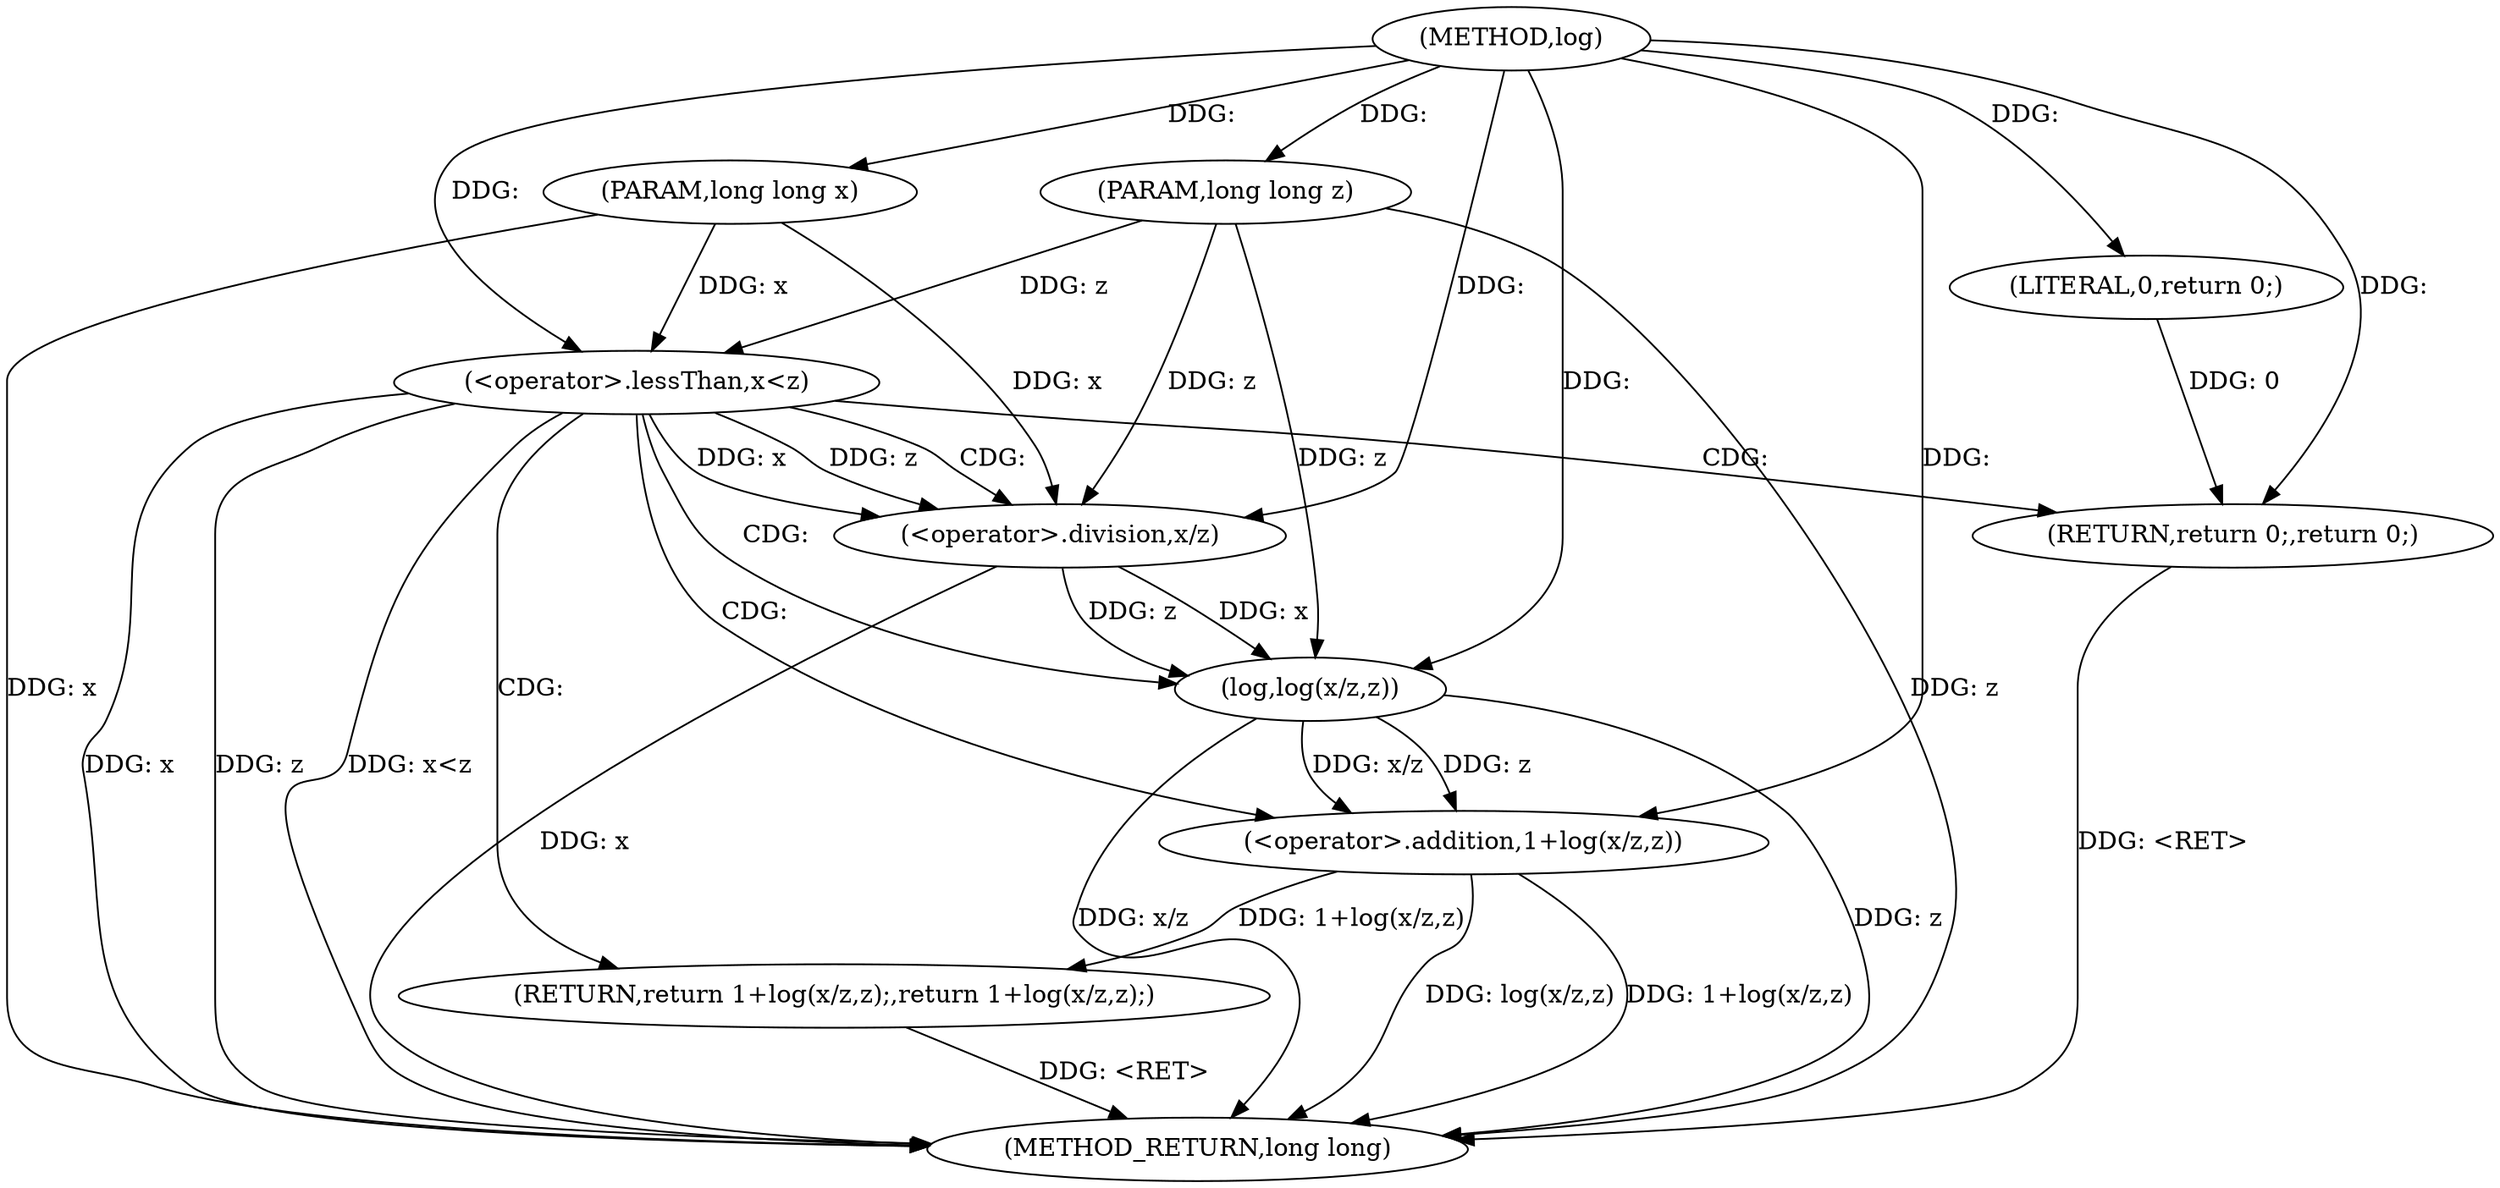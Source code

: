 digraph "log" {  
"1000178" [label = "(METHOD,log)" ]
"1000197" [label = "(METHOD_RETURN,long long)" ]
"1000179" [label = "(PARAM,long long x)" ]
"1000180" [label = "(PARAM,long long z)" ]
"1000189" [label = "(RETURN,return 1+log(x/z,z);,return 1+log(x/z,z);)" ]
"1000183" [label = "(<operator>.lessThan,x<z)" ]
"1000190" [label = "(<operator>.addition,1+log(x/z,z))" ]
"1000187" [label = "(RETURN,return 0;,return 0;)" ]
"1000188" [label = "(LITERAL,0,return 0;)" ]
"1000192" [label = "(log,log(x/z,z))" ]
"1000193" [label = "(<operator>.division,x/z)" ]
  "1000187" -> "1000197"  [ label = "DDG: <RET>"] 
  "1000189" -> "1000197"  [ label = "DDG: <RET>"] 
  "1000179" -> "1000197"  [ label = "DDG: x"] 
  "1000180" -> "1000197"  [ label = "DDG: z"] 
  "1000183" -> "1000197"  [ label = "DDG: x"] 
  "1000183" -> "1000197"  [ label = "DDG: z"] 
  "1000183" -> "1000197"  [ label = "DDG: x<z"] 
  "1000193" -> "1000197"  [ label = "DDG: x"] 
  "1000192" -> "1000197"  [ label = "DDG: x/z"] 
  "1000192" -> "1000197"  [ label = "DDG: z"] 
  "1000190" -> "1000197"  [ label = "DDG: log(x/z,z)"] 
  "1000190" -> "1000197"  [ label = "DDG: 1+log(x/z,z)"] 
  "1000178" -> "1000179"  [ label = "DDG: "] 
  "1000178" -> "1000180"  [ label = "DDG: "] 
  "1000190" -> "1000189"  [ label = "DDG: 1+log(x/z,z)"] 
  "1000178" -> "1000190"  [ label = "DDG: "] 
  "1000192" -> "1000190"  [ label = "DDG: x/z"] 
  "1000192" -> "1000190"  [ label = "DDG: z"] 
  "1000179" -> "1000183"  [ label = "DDG: x"] 
  "1000178" -> "1000183"  [ label = "DDG: "] 
  "1000180" -> "1000183"  [ label = "DDG: z"] 
  "1000188" -> "1000187"  [ label = "DDG: 0"] 
  "1000178" -> "1000187"  [ label = "DDG: "] 
  "1000178" -> "1000188"  [ label = "DDG: "] 
  "1000193" -> "1000192"  [ label = "DDG: z"] 
  "1000193" -> "1000192"  [ label = "DDG: x"] 
  "1000180" -> "1000192"  [ label = "DDG: z"] 
  "1000178" -> "1000192"  [ label = "DDG: "] 
  "1000183" -> "1000193"  [ label = "DDG: x"] 
  "1000179" -> "1000193"  [ label = "DDG: x"] 
  "1000178" -> "1000193"  [ label = "DDG: "] 
  "1000183" -> "1000193"  [ label = "DDG: z"] 
  "1000180" -> "1000193"  [ label = "DDG: z"] 
  "1000183" -> "1000193"  [ label = "CDG: "] 
  "1000183" -> "1000190"  [ label = "CDG: "] 
  "1000183" -> "1000187"  [ label = "CDG: "] 
  "1000183" -> "1000192"  [ label = "CDG: "] 
  "1000183" -> "1000189"  [ label = "CDG: "] 
}
